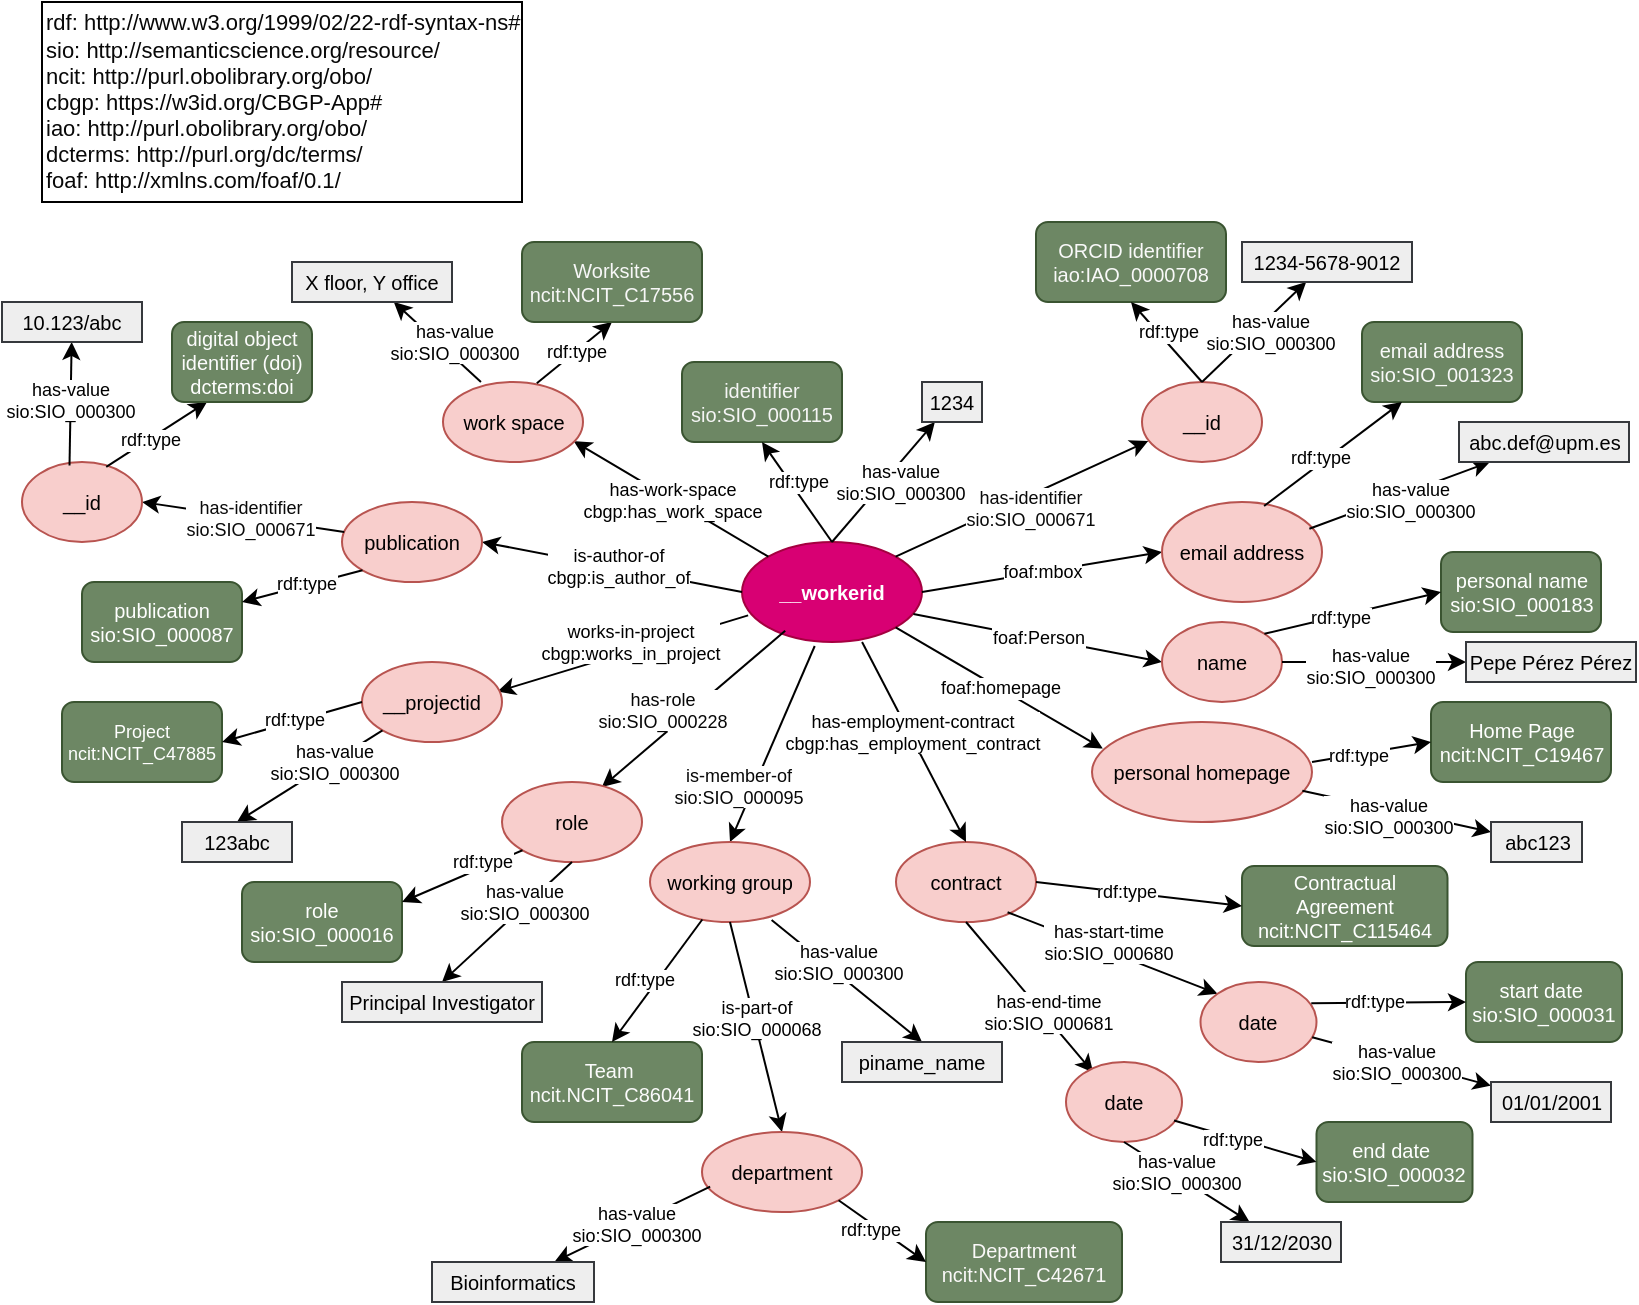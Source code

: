 <mxfile version="26.1.1">
  <diagram name="Página-1" id="Suqh25XtMWmDNERWJQi5">
    <mxGraphModel dx="1909" dy="855" grid="1" gridSize="10" guides="1" tooltips="1" connect="1" arrows="1" fold="1" page="1" pageScale="1" pageWidth="827" pageHeight="1169" math="0" shadow="0">
      <root>
        <mxCell id="0" />
        <mxCell id="1" parent="0" />
        <mxCell id="lDDoWcWHIVTTK4VwXgrd-1" value="&lt;b&gt;&lt;font&gt;__workerid&lt;/font&gt;&lt;/b&gt;" style="ellipse;whiteSpace=wrap;html=1;fillColor=#d80073;fontColor=#ffffff;strokeColor=#A50040;fontSize=10;" parent="1" vertex="1">
          <mxGeometry x="375" y="290" width="90" height="50" as="geometry" />
        </mxCell>
        <mxCell id="lDDoWcWHIVTTK4VwXgrd-2" value="identifier&lt;div&gt;sio:&lt;span style=&quot;font-family: &amp;quot;IBM Plex Sans&amp;quot;, Helvetica, Arial, sans-serif; text-align: start; background-color: transparent;&quot;&gt;SIO_000115&lt;/span&gt;&lt;/div&gt;" style="rounded=1;whiteSpace=wrap;html=1;fillColor=#6d8764;fontColor=#F5F5F5;strokeColor=#3A5431;fontSize=10;" parent="1" vertex="1">
          <mxGeometry x="345" y="200" width="80" height="40" as="geometry" />
        </mxCell>
        <mxCell id="lDDoWcWHIVTTK4VwXgrd-3" value="" style="endArrow=classic;html=1;rounded=0;exitX=0.5;exitY=0;exitDx=0;exitDy=0;entryX=0.5;entryY=1;entryDx=0;entryDy=0;" parent="1" source="lDDoWcWHIVTTK4VwXgrd-1" target="lDDoWcWHIVTTK4VwXgrd-2" edge="1">
          <mxGeometry relative="1" as="geometry">
            <mxPoint x="385" y="280" as="sourcePoint" />
            <mxPoint x="405" y="250" as="targetPoint" />
          </mxGeometry>
        </mxCell>
        <mxCell id="lDDoWcWHIVTTK4VwXgrd-4" value="rdf:type" style="edgeLabel;resizable=0;html=1;;align=center;verticalAlign=middle;fontSize=9;" parent="lDDoWcWHIVTTK4VwXgrd-3" connectable="0" vertex="1">
          <mxGeometry relative="1" as="geometry">
            <mxPoint y="-5" as="offset" />
          </mxGeometry>
        </mxCell>
        <mxCell id="lDDoWcWHIVTTK4VwXgrd-5" value="" style="endArrow=classic;html=1;rounded=0;exitX=0.5;exitY=0;exitDx=0;exitDy=0;" parent="1" source="lDDoWcWHIVTTK4VwXgrd-1" target="lDDoWcWHIVTTK4VwXgrd-7" edge="1">
          <mxGeometry relative="1" as="geometry">
            <mxPoint x="385" y="320" as="sourcePoint" />
            <mxPoint x="475" y="260" as="targetPoint" />
          </mxGeometry>
        </mxCell>
        <mxCell id="lDDoWcWHIVTTK4VwXgrd-6" value="has-value&lt;div&gt;sio:SIO_000300&lt;/div&gt;" style="edgeLabel;resizable=0;html=1;;align=center;verticalAlign=middle;fontSize=9;" parent="lDDoWcWHIVTTK4VwXgrd-5" connectable="0" vertex="1">
          <mxGeometry relative="1" as="geometry">
            <mxPoint x="8" as="offset" />
          </mxGeometry>
        </mxCell>
        <mxCell id="lDDoWcWHIVTTK4VwXgrd-7" value="1234" style="rounded=0;whiteSpace=wrap;html=1;fillColor=#eeeeee;strokeColor=#36393d;fontSize=10;" parent="1" vertex="1">
          <mxGeometry x="465" y="210" width="30" height="20" as="geometry" />
        </mxCell>
        <mxCell id="lDDoWcWHIVTTK4VwXgrd-8" value="" style="endArrow=classic;html=1;rounded=0;exitX=1;exitY=0;exitDx=0;exitDy=0;entryX=0.052;entryY=0.738;entryDx=0;entryDy=0;entryPerimeter=0;" parent="1" source="lDDoWcWHIVTTK4VwXgrd-1" target="lDDoWcWHIVTTK4VwXgrd-10" edge="1">
          <mxGeometry relative="1" as="geometry">
            <mxPoint x="565" y="320" as="sourcePoint" />
            <mxPoint x="595" y="230" as="targetPoint" />
          </mxGeometry>
        </mxCell>
        <mxCell id="lDDoWcWHIVTTK4VwXgrd-9" value="has-identifier&lt;div&gt;sio:&lt;span style=&quot;font-family: &amp;quot;IBM Plex Sans&amp;quot;, Helvetica, Arial, sans-serif; text-align: start; text-wrap-mode: wrap; background-color: light-dark(#ffffff, var(--ge-dark-color, #121212));&quot;&gt;SIO_000671&lt;/span&gt;&lt;/div&gt;" style="edgeLabel;resizable=0;html=1;;align=center;verticalAlign=middle;fontSize=9;fontColor=light-dark(#0a0a0a, #ededed);" parent="lDDoWcWHIVTTK4VwXgrd-8" connectable="0" vertex="1">
          <mxGeometry relative="1" as="geometry">
            <mxPoint x="4" y="4" as="offset" />
          </mxGeometry>
        </mxCell>
        <mxCell id="lDDoWcWHIVTTK4VwXgrd-10" value="__id" style="ellipse;whiteSpace=wrap;html=1;fillColor=#f8cecc;strokeColor=#b85450;fontSize=10;" parent="1" vertex="1">
          <mxGeometry x="575" y="210" width="60" height="40" as="geometry" />
        </mxCell>
        <mxCell id="lDDoWcWHIVTTK4VwXgrd-11" value="ORCID identifier&lt;div&gt;iao:&lt;span style=&quot;font-family: &amp;quot;IBM Plex Sans&amp;quot;, Helvetica, Arial, sans-serif; text-align: start; background-color: transparent;&quot;&gt;IAO_0000708&lt;/span&gt;&lt;/div&gt;" style="rounded=1;whiteSpace=wrap;html=1;fillColor=#6d8764;fontColor=#F9F9F9;strokeColor=#3A5431;fontSize=10;" parent="1" vertex="1">
          <mxGeometry x="522" y="130" width="95" height="40" as="geometry" />
        </mxCell>
        <mxCell id="lDDoWcWHIVTTK4VwXgrd-12" value="" style="endArrow=classic;html=1;rounded=0;entryX=0.5;entryY=1;entryDx=0;entryDy=0;exitX=0.5;exitY=0;exitDx=0;exitDy=0;" parent="1" source="lDDoWcWHIVTTK4VwXgrd-10" target="lDDoWcWHIVTTK4VwXgrd-11" edge="1">
          <mxGeometry relative="1" as="geometry">
            <mxPoint x="625" y="220" as="sourcePoint" />
            <mxPoint x="610" y="180" as="targetPoint" />
          </mxGeometry>
        </mxCell>
        <mxCell id="lDDoWcWHIVTTK4VwXgrd-13" value="rdf:type" style="edgeLabel;resizable=0;html=1;;align=center;verticalAlign=middle;fontSize=9;" parent="lDDoWcWHIVTTK4VwXgrd-12" connectable="0" vertex="1">
          <mxGeometry relative="1" as="geometry">
            <mxPoint y="-5" as="offset" />
          </mxGeometry>
        </mxCell>
        <mxCell id="lDDoWcWHIVTTK4VwXgrd-14" value="" style="endArrow=classic;html=1;rounded=0;exitX=0.5;exitY=0;exitDx=0;exitDy=0;" parent="1" source="lDDoWcWHIVTTK4VwXgrd-10" target="lDDoWcWHIVTTK4VwXgrd-16" edge="1">
          <mxGeometry relative="1" as="geometry">
            <mxPoint x="625" y="220" as="sourcePoint" />
            <mxPoint x="680" y="190" as="targetPoint" />
          </mxGeometry>
        </mxCell>
        <mxCell id="lDDoWcWHIVTTK4VwXgrd-15" value="has-value&lt;div&gt;sio:SIO_000300&lt;/div&gt;" style="edgeLabel;resizable=0;html=1;;align=center;verticalAlign=middle;fontSize=9;" parent="lDDoWcWHIVTTK4VwXgrd-14" connectable="0" vertex="1">
          <mxGeometry relative="1" as="geometry">
            <mxPoint x="8" as="offset" />
          </mxGeometry>
        </mxCell>
        <mxCell id="lDDoWcWHIVTTK4VwXgrd-16" value="1234-5678-9012" style="rounded=0;whiteSpace=wrap;html=1;fillColor=#eeeeee;strokeColor=#36393d;fontSize=10;" parent="1" vertex="1">
          <mxGeometry x="625" y="140" width="85" height="20" as="geometry" />
        </mxCell>
        <mxCell id="lDDoWcWHIVTTK4VwXgrd-17" value="" style="endArrow=classic;html=1;rounded=0;entryX=0;entryY=0.5;entryDx=0;entryDy=0;" parent="1" target="lDDoWcWHIVTTK4VwXgrd-19" edge="1">
          <mxGeometry relative="1" as="geometry">
            <mxPoint x="465" y="315" as="sourcePoint" />
            <mxPoint x="565" y="314.58" as="targetPoint" />
          </mxGeometry>
        </mxCell>
        <mxCell id="lDDoWcWHIVTTK4VwXgrd-18" value="foaf:mbox" style="edgeLabel;resizable=0;html=1;;align=center;verticalAlign=middle;fontSize=9;" parent="lDDoWcWHIVTTK4VwXgrd-17" connectable="0" vertex="1">
          <mxGeometry relative="1" as="geometry" />
        </mxCell>
        <mxCell id="lDDoWcWHIVTTK4VwXgrd-19" value="email address" style="ellipse;whiteSpace=wrap;html=1;fillColor=#f8cecc;strokeColor=#b85450;fontSize=10;" parent="1" vertex="1">
          <mxGeometry x="585" y="270" width="80" height="50" as="geometry" />
        </mxCell>
        <mxCell id="lDDoWcWHIVTTK4VwXgrd-21" value="email address&lt;div&gt;sio:&lt;span style=&quot;color: rgb(102 102 102 / var(--tw-text-opacity)); font-family: &amp;quot;IBM Plex Sans&amp;quot;, Helvetica, Arial, sans-serif; text-align: start; background-color: transparent;&quot;&gt;SIO_001323&lt;/span&gt;&lt;/div&gt;" style="rounded=1;whiteSpace=wrap;html=1;fillColor=#6d8764;fontColor=#F9F9F9;strokeColor=#3A5431;fontSize=10;" parent="1" vertex="1">
          <mxGeometry x="685" y="180" width="80" height="40" as="geometry" />
        </mxCell>
        <mxCell id="lDDoWcWHIVTTK4VwXgrd-22" value="" style="endArrow=classic;html=1;rounded=0;entryX=0.25;entryY=1;entryDx=0;entryDy=0;exitX=0.638;exitY=0.04;exitDx=0;exitDy=0;exitPerimeter=0;" parent="1" source="lDDoWcWHIVTTK4VwXgrd-19" target="lDDoWcWHIVTTK4VwXgrd-21" edge="1">
          <mxGeometry relative="1" as="geometry">
            <mxPoint x="795" y="250" as="sourcePoint" />
            <mxPoint x="780" y="210" as="targetPoint" />
          </mxGeometry>
        </mxCell>
        <mxCell id="lDDoWcWHIVTTK4VwXgrd-23" value="rdf:type" style="edgeLabel;resizable=0;html=1;;align=center;verticalAlign=middle;fontSize=9;" parent="lDDoWcWHIVTTK4VwXgrd-22" connectable="0" vertex="1">
          <mxGeometry relative="1" as="geometry">
            <mxPoint x="-7" y="2" as="offset" />
          </mxGeometry>
        </mxCell>
        <mxCell id="lDDoWcWHIVTTK4VwXgrd-24" value="" style="endArrow=classic;html=1;rounded=0;exitX=0.921;exitY=0.267;exitDx=0;exitDy=0;exitPerimeter=0;" parent="1" source="lDDoWcWHIVTTK4VwXgrd-19" target="lDDoWcWHIVTTK4VwXgrd-26" edge="1">
          <mxGeometry relative="1" as="geometry">
            <mxPoint x="795" y="250" as="sourcePoint" />
            <mxPoint x="850" y="220" as="targetPoint" />
          </mxGeometry>
        </mxCell>
        <mxCell id="lDDoWcWHIVTTK4VwXgrd-25" value="has-value&lt;div&gt;sio:SIO_000300&lt;/div&gt;" style="edgeLabel;resizable=0;html=1;;align=center;verticalAlign=middle;fontSize=9;" parent="lDDoWcWHIVTTK4VwXgrd-24" connectable="0" vertex="1">
          <mxGeometry relative="1" as="geometry">
            <mxPoint x="5" y="2" as="offset" />
          </mxGeometry>
        </mxCell>
        <mxCell id="lDDoWcWHIVTTK4VwXgrd-26" value="abc.def@upm.es" style="rounded=0;whiteSpace=wrap;html=1;fillColor=#eeeeee;strokeColor=#36393d;fontSize=10;" parent="1" vertex="1">
          <mxGeometry x="733.5" y="230" width="85" height="20" as="geometry" />
        </mxCell>
        <mxCell id="lDDoWcWHIVTTK4VwXgrd-27" value="" style="endArrow=classic;html=1;rounded=0;exitX=0.952;exitY=0.72;exitDx=0;exitDy=0;exitPerimeter=0;entryX=0;entryY=0.5;entryDx=0;entryDy=0;" parent="1" source="lDDoWcWHIVTTK4VwXgrd-1" target="lDDoWcWHIVTTK4VwXgrd-29" edge="1">
          <mxGeometry relative="1" as="geometry">
            <mxPoint x="495" y="360" as="sourcePoint" />
            <mxPoint x="615" y="340" as="targetPoint" />
          </mxGeometry>
        </mxCell>
        <mxCell id="lDDoWcWHIVTTK4VwXgrd-28" value="foaf:Person" style="edgeLabel;resizable=0;html=1;;align=center;verticalAlign=middle;fontSize=9;" parent="lDDoWcWHIVTTK4VwXgrd-27" connectable="0" vertex="1">
          <mxGeometry relative="1" as="geometry" />
        </mxCell>
        <mxCell id="lDDoWcWHIVTTK4VwXgrd-29" value="name" style="ellipse;whiteSpace=wrap;html=1;fillColor=#f8cecc;strokeColor=#b85450;fontSize=10;" parent="1" vertex="1">
          <mxGeometry x="585" y="330" width="60" height="40" as="geometry" />
        </mxCell>
        <mxCell id="lDDoWcWHIVTTK4VwXgrd-30" value="personal name&lt;div&gt;sio:&lt;span style=&quot;font-family: &amp;quot;IBM Plex Sans&amp;quot;, Helvetica, Arial, sans-serif; text-align: start; background-color: transparent;&quot;&gt;SIO_000183&lt;/span&gt;&lt;/div&gt;" style="rounded=1;whiteSpace=wrap;html=1;fillColor=#6d8764;fontColor=light-dark(#ffffff, #171717);strokeColor=#3A5431;fontSize=10;" parent="1" vertex="1">
          <mxGeometry x="724.5" y="295" width="80" height="40" as="geometry" />
        </mxCell>
        <mxCell id="lDDoWcWHIVTTK4VwXgrd-31" value="" style="endArrow=classic;html=1;rounded=0;entryX=0;entryY=0.5;entryDx=0;entryDy=0;exitX=1;exitY=0;exitDx=0;exitDy=0;" parent="1" source="lDDoWcWHIVTTK4VwXgrd-29" target="lDDoWcWHIVTTK4VwXgrd-30" edge="1">
          <mxGeometry relative="1" as="geometry">
            <mxPoint x="676" y="438" as="sourcePoint" />
            <mxPoint x="790" y="380" as="targetPoint" />
          </mxGeometry>
        </mxCell>
        <mxCell id="lDDoWcWHIVTTK4VwXgrd-32" value="rdf:type" style="edgeLabel;resizable=0;html=1;;align=center;verticalAlign=middle;fontSize=9;" parent="lDDoWcWHIVTTK4VwXgrd-31" connectable="0" vertex="1">
          <mxGeometry relative="1" as="geometry">
            <mxPoint x="-7" y="2" as="offset" />
          </mxGeometry>
        </mxCell>
        <mxCell id="lDDoWcWHIVTTK4VwXgrd-33" value="" style="endArrow=classic;html=1;rounded=0;exitX=1;exitY=0.5;exitDx=0;exitDy=0;" parent="1" source="lDDoWcWHIVTTK4VwXgrd-29" target="lDDoWcWHIVTTK4VwXgrd-35" edge="1">
          <mxGeometry relative="1" as="geometry">
            <mxPoint x="699" y="449" as="sourcePoint" />
            <mxPoint x="860" y="390" as="targetPoint" />
          </mxGeometry>
        </mxCell>
        <mxCell id="lDDoWcWHIVTTK4VwXgrd-34" value="has-value&lt;div&gt;sio:SIO_000300&lt;/div&gt;" style="edgeLabel;resizable=0;html=1;;align=center;verticalAlign=middle;fontSize=9;" parent="lDDoWcWHIVTTK4VwXgrd-33" connectable="0" vertex="1">
          <mxGeometry relative="1" as="geometry">
            <mxPoint x="-2" y="2" as="offset" />
          </mxGeometry>
        </mxCell>
        <mxCell id="lDDoWcWHIVTTK4VwXgrd-35" value="Pepe Pérez Pérez" style="rounded=0;whiteSpace=wrap;html=1;fillColor=#eeeeee;strokeColor=#36393d;fontSize=10;" parent="1" vertex="1">
          <mxGeometry x="737" y="340" width="85" height="20" as="geometry" />
        </mxCell>
        <mxCell id="lDDoWcWHIVTTK4VwXgrd-36" value="" style="endArrow=classic;html=1;rounded=0;exitX=1;exitY=1;exitDx=0;exitDy=0;entryX=0.049;entryY=0.266;entryDx=0;entryDy=0;entryPerimeter=0;" parent="1" source="lDDoWcWHIVTTK4VwXgrd-1" target="lDDoWcWHIVTTK4VwXgrd-38" edge="1">
          <mxGeometry relative="1" as="geometry">
            <mxPoint x="455" y="360" as="sourcePoint" />
            <mxPoint x="605" y="390" as="targetPoint" />
          </mxGeometry>
        </mxCell>
        <mxCell id="lDDoWcWHIVTTK4VwXgrd-37" value="foaf:homepage" style="edgeLabel;resizable=0;html=1;;align=center;verticalAlign=middle;fontSize=9;" parent="lDDoWcWHIVTTK4VwXgrd-36" connectable="0" vertex="1">
          <mxGeometry relative="1" as="geometry" />
        </mxCell>
        <mxCell id="lDDoWcWHIVTTK4VwXgrd-38" value="personal homepage" style="ellipse;whiteSpace=wrap;html=1;fillColor=#f8cecc;strokeColor=#b85450;fontSize=10;" parent="1" vertex="1">
          <mxGeometry x="550" y="380" width="110" height="50" as="geometry" />
        </mxCell>
        <mxCell id="lDDoWcWHIVTTK4VwXgrd-39" value="Home Page&lt;div&gt;ncit:&lt;span style=&quot;font-family: &amp;quot;IBM Plex Sans&amp;quot;, Helvetica, Arial, sans-serif; text-align: start; background-color: transparent;&quot;&gt;NCIT_C19467&lt;/span&gt;&lt;/div&gt;" style="rounded=1;whiteSpace=wrap;html=1;fillColor=#6d8764;fontColor=light-dark(#FFFFFF,#171717);strokeColor=#3A5431;fontSize=10;" parent="1" vertex="1">
          <mxGeometry x="719.5" y="370" width="90" height="40" as="geometry" />
        </mxCell>
        <mxCell id="lDDoWcWHIVTTK4VwXgrd-40" value="" style="endArrow=classic;html=1;rounded=0;entryX=0;entryY=0.5;entryDx=0;entryDy=0;exitX=1;exitY=0.4;exitDx=0;exitDy=0;exitPerimeter=0;" parent="1" source="lDDoWcWHIVTTK4VwXgrd-38" target="lDDoWcWHIVTTK4VwXgrd-39" edge="1">
          <mxGeometry relative="1" as="geometry">
            <mxPoint x="715" y="406" as="sourcePoint" />
            <mxPoint x="859" y="450" as="targetPoint" />
          </mxGeometry>
        </mxCell>
        <mxCell id="lDDoWcWHIVTTK4VwXgrd-41" value="rdf:type" style="edgeLabel;resizable=0;html=1;;align=center;verticalAlign=middle;fontSize=9;" parent="lDDoWcWHIVTTK4VwXgrd-40" connectable="0" vertex="1">
          <mxGeometry relative="1" as="geometry">
            <mxPoint x="-7" y="2" as="offset" />
          </mxGeometry>
        </mxCell>
        <mxCell id="lDDoWcWHIVTTK4VwXgrd-42" value="" style="endArrow=classic;html=1;rounded=0;exitX=0.956;exitY=0.688;exitDx=0;exitDy=0;exitPerimeter=0;" parent="1" source="lDDoWcWHIVTTK4VwXgrd-38" target="lDDoWcWHIVTTK4VwXgrd-44" edge="1">
          <mxGeometry relative="1" as="geometry">
            <mxPoint x="724" y="420" as="sourcePoint" />
            <mxPoint x="929" y="460" as="targetPoint" />
          </mxGeometry>
        </mxCell>
        <mxCell id="lDDoWcWHIVTTK4VwXgrd-43" value="has-value&lt;div&gt;sio:SIO_000300&lt;/div&gt;" style="edgeLabel;resizable=0;html=1;;align=center;verticalAlign=middle;fontSize=9;" parent="lDDoWcWHIVTTK4VwXgrd-42" connectable="0" vertex="1">
          <mxGeometry relative="1" as="geometry">
            <mxPoint x="-5" y="2" as="offset" />
          </mxGeometry>
        </mxCell>
        <mxCell id="lDDoWcWHIVTTK4VwXgrd-44" value="abc123" style="rounded=0;whiteSpace=wrap;html=1;fillColor=#eeeeee;strokeColor=#36393d;fontSize=10;" parent="1" vertex="1">
          <mxGeometry x="749.5" y="430" width="45.5" height="20" as="geometry" />
        </mxCell>
        <mxCell id="lDDoWcWHIVTTK4VwXgrd-45" value="contract" style="ellipse;whiteSpace=wrap;html=1;fillColor=#f8cecc;strokeColor=#b85450;fontSize=10;" parent="1" vertex="1">
          <mxGeometry x="452" y="440" width="70" height="40" as="geometry" />
        </mxCell>
        <mxCell id="lDDoWcWHIVTTK4VwXgrd-46" value="Contractual Agreement&lt;div&gt;ncit:&lt;span style=&quot;font-family: &amp;quot;IBM Plex Sans&amp;quot;, Helvetica, Arial, sans-serif; text-align: start; background-color: transparent;&quot;&gt;NCIT_C115464&lt;/span&gt;&lt;/div&gt;" style="rounded=1;whiteSpace=wrap;html=1;fillColor=#6d8764;fontColor=light-dark(#ffffff, #171717);strokeColor=#3A5431;fontSize=10;" parent="1" vertex="1">
          <mxGeometry x="625" y="452" width="102.75" height="40" as="geometry" />
        </mxCell>
        <mxCell id="lDDoWcWHIVTTK4VwXgrd-47" value="" style="endArrow=classic;html=1;rounded=0;entryX=0;entryY=0.5;entryDx=0;entryDy=0;exitX=1;exitY=0.5;exitDx=0;exitDy=0;" parent="1" source="lDDoWcWHIVTTK4VwXgrd-45" target="lDDoWcWHIVTTK4VwXgrd-46" edge="1">
          <mxGeometry relative="1" as="geometry">
            <mxPoint x="602.75" y="480" as="sourcePoint" />
            <mxPoint x="786.75" y="530" as="targetPoint" />
          </mxGeometry>
        </mxCell>
        <mxCell id="lDDoWcWHIVTTK4VwXgrd-48" value="rdf:type" style="edgeLabel;resizable=0;html=1;;align=center;verticalAlign=middle;fontSize=9;" parent="lDDoWcWHIVTTK4VwXgrd-47" connectable="0" vertex="1">
          <mxGeometry relative="1" as="geometry">
            <mxPoint x="-7" y="-1" as="offset" />
          </mxGeometry>
        </mxCell>
        <mxCell id="lDDoWcWHIVTTK4VwXgrd-49" value="" style="endArrow=classic;html=1;rounded=0;entryX=0.5;entryY=0;entryDx=0;entryDy=0;exitX=0.667;exitY=1;exitDx=0;exitDy=0;exitPerimeter=0;" parent="1" source="lDDoWcWHIVTTK4VwXgrd-1" target="lDDoWcWHIVTTK4VwXgrd-45" edge="1">
          <mxGeometry relative="1" as="geometry">
            <mxPoint x="444" y="330" as="sourcePoint" />
            <mxPoint x="535" y="420" as="targetPoint" />
          </mxGeometry>
        </mxCell>
        <mxCell id="lDDoWcWHIVTTK4VwXgrd-50" value="has-employment-contract&lt;div&gt;cbgp:has_employment_contract&lt;/div&gt;" style="edgeLabel;resizable=0;html=1;;align=center;verticalAlign=middle;fontSize=9;" parent="lDDoWcWHIVTTK4VwXgrd-49" connectable="0" vertex="1">
          <mxGeometry relative="1" as="geometry">
            <mxPoint x="-1" y="-5" as="offset" />
          </mxGeometry>
        </mxCell>
        <mxCell id="lDDoWcWHIVTTK4VwXgrd-51" value="" style="endArrow=classic;html=1;rounded=0;exitX=0.797;exitY=0.878;exitDx=0;exitDy=0;exitPerimeter=0;entryX=0;entryY=0;entryDx=0;entryDy=0;" parent="1" source="lDDoWcWHIVTTK4VwXgrd-45" target="lDDoWcWHIVTTK4VwXgrd-53" edge="1">
          <mxGeometry relative="1" as="geometry">
            <mxPoint x="495" y="550" as="sourcePoint" />
            <mxPoint x="665" y="520" as="targetPoint" />
          </mxGeometry>
        </mxCell>
        <mxCell id="lDDoWcWHIVTTK4VwXgrd-52" value="has-start-time&lt;div&gt;sio:SIO_000680&lt;/div&gt;" style="edgeLabel;resizable=0;html=1;;align=center;verticalAlign=middle;fontSize=9;" parent="lDDoWcWHIVTTK4VwXgrd-51" connectable="0" vertex="1">
          <mxGeometry relative="1" as="geometry">
            <mxPoint x="-3" y="-6" as="offset" />
          </mxGeometry>
        </mxCell>
        <mxCell id="lDDoWcWHIVTTK4VwXgrd-53" value="date" style="ellipse;whiteSpace=wrap;html=1;fillColor=#f8cecc;strokeColor=#b85450;fontSize=10;" parent="1" vertex="1">
          <mxGeometry x="604.25" y="510" width="58" height="40" as="geometry" />
        </mxCell>
        <mxCell id="lDDoWcWHIVTTK4VwXgrd-54" value="start date&amp;nbsp;&lt;div&gt;sio:&lt;span style=&quot;font-family: &amp;quot;IBM Plex Sans&amp;quot;, Helvetica, Arial, sans-serif; text-align: start; background-color: transparent;&quot;&gt;SIO_000031&lt;/span&gt;&lt;/div&gt;" style="rounded=1;whiteSpace=wrap;html=1;fillColor=#6d8764;fontColor=light-dark(#ffffff, #171717);strokeColor=#3A5431;fontSize=10;" parent="1" vertex="1">
          <mxGeometry x="737" y="500" width="78" height="40" as="geometry" />
        </mxCell>
        <mxCell id="lDDoWcWHIVTTK4VwXgrd-55" value="" style="endArrow=classic;html=1;rounded=0;entryX=0;entryY=0.5;entryDx=0;entryDy=0;exitX=0.955;exitY=0.266;exitDx=0;exitDy=0;exitPerimeter=0;" parent="1" source="lDDoWcWHIVTTK4VwXgrd-53" target="lDDoWcWHIVTTK4VwXgrd-54" edge="1">
          <mxGeometry relative="1" as="geometry">
            <mxPoint x="750" y="545" as="sourcePoint" />
            <mxPoint x="934" y="595" as="targetPoint" />
          </mxGeometry>
        </mxCell>
        <mxCell id="lDDoWcWHIVTTK4VwXgrd-56" value="rdf:type" style="edgeLabel;resizable=0;html=1;;align=center;verticalAlign=middle;fontSize=9;" parent="lDDoWcWHIVTTK4VwXgrd-55" connectable="0" vertex="1">
          <mxGeometry relative="1" as="geometry">
            <mxPoint x="-7" y="-1" as="offset" />
          </mxGeometry>
        </mxCell>
        <mxCell id="lDDoWcWHIVTTK4VwXgrd-57" value="" style="endArrow=classic;html=1;rounded=0;exitX=0.963;exitY=0.69;exitDx=0;exitDy=0;exitPerimeter=0;" parent="1" source="lDDoWcWHIVTTK4VwXgrd-53" target="lDDoWcWHIVTTK4VwXgrd-59" edge="1">
          <mxGeometry relative="1" as="geometry">
            <mxPoint x="685" y="548" as="sourcePoint" />
            <mxPoint x="1004" y="605" as="targetPoint" />
          </mxGeometry>
        </mxCell>
        <mxCell id="lDDoWcWHIVTTK4VwXgrd-58" value="has-value&lt;div&gt;sio:SIO_000300&lt;/div&gt;" style="edgeLabel;resizable=0;html=1;;align=center;verticalAlign=middle;fontSize=9;" parent="lDDoWcWHIVTTK4VwXgrd-57" connectable="0" vertex="1">
          <mxGeometry relative="1" as="geometry">
            <mxPoint x="-3" as="offset" />
          </mxGeometry>
        </mxCell>
        <mxCell id="lDDoWcWHIVTTK4VwXgrd-59" value="01/01/2001" style="rounded=0;whiteSpace=wrap;html=1;fillColor=#eeeeee;strokeColor=#36393d;fontSize=10;" parent="1" vertex="1">
          <mxGeometry x="749.5" y="560" width="60" height="20" as="geometry" />
        </mxCell>
        <mxCell id="lDDoWcWHIVTTK4VwXgrd-60" value="" style="endArrow=classic;html=1;rounded=0;exitX=0.5;exitY=1;exitDx=0;exitDy=0;entryX=0.235;entryY=0.133;entryDx=0;entryDy=0;entryPerimeter=0;" parent="1" source="lDDoWcWHIVTTK4VwXgrd-45" target="lDDoWcWHIVTTK4VwXgrd-62" edge="1">
          <mxGeometry relative="1" as="geometry">
            <mxPoint x="495" y="542" as="sourcePoint" />
            <mxPoint x="569" y="577" as="targetPoint" />
          </mxGeometry>
        </mxCell>
        <mxCell id="lDDoWcWHIVTTK4VwXgrd-61" value="has-end-time&lt;div&gt;sio:SIO_000681&lt;/div&gt;" style="edgeLabel;resizable=0;html=1;;align=center;verticalAlign=middle;fontSize=9;" parent="lDDoWcWHIVTTK4VwXgrd-60" connectable="0" vertex="1">
          <mxGeometry relative="1" as="geometry">
            <mxPoint x="9" y="7" as="offset" />
          </mxGeometry>
        </mxCell>
        <mxCell id="lDDoWcWHIVTTK4VwXgrd-62" value="date" style="ellipse;whiteSpace=wrap;html=1;fillColor=#f8cecc;strokeColor=#b85450;fontSize=10;" parent="1" vertex="1">
          <mxGeometry x="537" y="550" width="58" height="40" as="geometry" />
        </mxCell>
        <mxCell id="lDDoWcWHIVTTK4VwXgrd-63" value="end date&amp;nbsp;&lt;div&gt;sio:&lt;span style=&quot;font-family: &amp;quot;IBM Plex Sans&amp;quot;, Helvetica, Arial, sans-serif; text-align: start; background-color: transparent;&quot;&gt;SIO_000032&lt;/span&gt;&lt;/div&gt;" style="rounded=1;whiteSpace=wrap;html=1;fillColor=#6d8764;fontColor=light-dark(#ffffff, #171717);strokeColor=#3A5431;fontSize=10;" parent="1" vertex="1">
          <mxGeometry x="662.25" y="580" width="78" height="40" as="geometry" />
        </mxCell>
        <mxCell id="lDDoWcWHIVTTK4VwXgrd-64" value="" style="endArrow=classic;html=1;rounded=0;entryX=0;entryY=0.5;entryDx=0;entryDy=0;exitX=0.931;exitY=0.732;exitDx=0;exitDy=0;exitPerimeter=0;" parent="1" source="lDDoWcWHIVTTK4VwXgrd-62" target="lDDoWcWHIVTTK4VwXgrd-63" edge="1">
          <mxGeometry relative="1" as="geometry">
            <mxPoint x="654" y="602" as="sourcePoint" />
            <mxPoint x="838" y="652" as="targetPoint" />
          </mxGeometry>
        </mxCell>
        <mxCell id="lDDoWcWHIVTTK4VwXgrd-65" value="rdf:type" style="edgeLabel;resizable=0;html=1;;align=center;verticalAlign=middle;fontSize=9;" parent="lDDoWcWHIVTTK4VwXgrd-64" connectable="0" vertex="1">
          <mxGeometry relative="1" as="geometry">
            <mxPoint x="-7" y="-1" as="offset" />
          </mxGeometry>
        </mxCell>
        <mxCell id="lDDoWcWHIVTTK4VwXgrd-66" value="" style="endArrow=classic;html=1;rounded=0;exitX=0.5;exitY=1;exitDx=0;exitDy=0;" parent="1" source="lDDoWcWHIVTTK4VwXgrd-62" target="lDDoWcWHIVTTK4VwXgrd-68" edge="1">
          <mxGeometry relative="1" as="geometry">
            <mxPoint x="589" y="605" as="sourcePoint" />
            <mxPoint x="908" y="662" as="targetPoint" />
          </mxGeometry>
        </mxCell>
        <mxCell id="lDDoWcWHIVTTK4VwXgrd-67" value="has-value&lt;div&gt;sio:SIO_000300&lt;/div&gt;" style="edgeLabel;resizable=0;html=1;;align=center;verticalAlign=middle;fontSize=9;" parent="lDDoWcWHIVTTK4VwXgrd-66" connectable="0" vertex="1">
          <mxGeometry relative="1" as="geometry">
            <mxPoint x="-5" y="-5" as="offset" />
          </mxGeometry>
        </mxCell>
        <mxCell id="lDDoWcWHIVTTK4VwXgrd-68" value="31/12/2030" style="rounded=0;whiteSpace=wrap;html=1;fillColor=#eeeeee;strokeColor=#36393d;fontSize=10;" parent="1" vertex="1">
          <mxGeometry x="614.5" y="630" width="60" height="20" as="geometry" />
        </mxCell>
        <mxCell id="lDDoWcWHIVTTK4VwXgrd-69" value="" style="endArrow=classic;html=1;rounded=0;exitX=0.404;exitY=1.04;exitDx=0;exitDy=0;entryX=0.5;entryY=0;entryDx=0;entryDy=0;exitPerimeter=0;" parent="1" source="lDDoWcWHIVTTK4VwXgrd-1" target="lDDoWcWHIVTTK4VwXgrd-71" edge="1">
          <mxGeometry relative="1" as="geometry">
            <mxPoint x="415" y="440" as="sourcePoint" />
            <mxPoint x="415" y="490" as="targetPoint" />
          </mxGeometry>
        </mxCell>
        <mxCell id="lDDoWcWHIVTTK4VwXgrd-70" value="is-member-of&lt;div&gt;sio:&lt;span style=&quot;font-family: &amp;quot;IBM Plex Sans&amp;quot;, Helvetica, Arial, sans-serif; text-align: start; text-wrap-mode: wrap; background-color: light-dark(#ffffff, var(--ge-dark-color, #121212));&quot;&gt;SIO_000095&lt;/span&gt;&lt;/div&gt;" style="edgeLabel;resizable=0;html=1;;align=center;verticalAlign=middle;fontSize=9;fontColor=#090909;" parent="lDDoWcWHIVTTK4VwXgrd-69" connectable="0" vertex="1">
          <mxGeometry relative="1" as="geometry">
            <mxPoint x="-17" y="21" as="offset" />
          </mxGeometry>
        </mxCell>
        <mxCell id="lDDoWcWHIVTTK4VwXgrd-71" value="working group" style="ellipse;whiteSpace=wrap;html=1;fillColor=#f8cecc;strokeColor=#b85450;fontSize=10;" parent="1" vertex="1">
          <mxGeometry x="329" y="440" width="80" height="40" as="geometry" />
        </mxCell>
        <mxCell id="lDDoWcWHIVTTK4VwXgrd-72" value="Team&amp;nbsp;&lt;div&gt;ncit.&lt;span style=&quot;font-family: &amp;quot;IBM Plex Sans&amp;quot;, Helvetica, Arial, sans-serif; text-align: start; background-color: transparent;&quot;&gt;NCIT_C86041&lt;/span&gt;&lt;/div&gt;" style="rounded=1;whiteSpace=wrap;html=1;fillColor=#6d8764;fontColor=light-dark(#FBFBFB,#171717);strokeColor=#3A5431;fontSize=10;" parent="1" vertex="1">
          <mxGeometry x="265" y="540" width="90" height="40" as="geometry" />
        </mxCell>
        <mxCell id="lDDoWcWHIVTTK4VwXgrd-73" value="" style="endArrow=classic;html=1;rounded=0;entryX=0.5;entryY=0;entryDx=0;entryDy=0;" parent="1" target="lDDoWcWHIVTTK4VwXgrd-72" edge="1" source="lDDoWcWHIVTTK4VwXgrd-71">
          <mxGeometry relative="1" as="geometry">
            <mxPoint x="405" y="526" as="sourcePoint" />
            <mxPoint x="498" y="560" as="targetPoint" />
          </mxGeometry>
        </mxCell>
        <mxCell id="lDDoWcWHIVTTK4VwXgrd-74" value="rdf:type" style="edgeLabel;resizable=0;html=1;;align=center;verticalAlign=middle;fontSize=9;" parent="lDDoWcWHIVTTK4VwXgrd-73" connectable="0" vertex="1">
          <mxGeometry relative="1" as="geometry">
            <mxPoint x="-7" y="-1" as="offset" />
          </mxGeometry>
        </mxCell>
        <mxCell id="lDDoWcWHIVTTK4VwXgrd-75" value="" style="endArrow=classic;html=1;rounded=0;exitX=0.76;exitY=0.976;exitDx=0;exitDy=0;entryX=0.5;entryY=0;entryDx=0;entryDy=0;exitPerimeter=0;" parent="1" source="lDDoWcWHIVTTK4VwXgrd-71" target="lDDoWcWHIVTTK4VwXgrd-77" edge="1">
          <mxGeometry relative="1" as="geometry">
            <mxPoint x="425" y="538" as="sourcePoint" />
            <mxPoint x="495" y="630" as="targetPoint" />
          </mxGeometry>
        </mxCell>
        <mxCell id="lDDoWcWHIVTTK4VwXgrd-76" value="has-value&lt;div&gt;sio:SIO_000300&lt;/div&gt;" style="edgeLabel;resizable=0;html=1;;align=center;verticalAlign=middle;fontSize=9;" parent="lDDoWcWHIVTTK4VwXgrd-75" connectable="0" vertex="1">
          <mxGeometry relative="1" as="geometry">
            <mxPoint x="-5" y="-10" as="offset" />
          </mxGeometry>
        </mxCell>
        <mxCell id="lDDoWcWHIVTTK4VwXgrd-77" value="piname_name" style="rounded=0;whiteSpace=wrap;html=1;fillColor=#eeeeee;strokeColor=#36393d;fontSize=10;" parent="1" vertex="1">
          <mxGeometry x="425" y="540" width="80" height="20" as="geometry" />
        </mxCell>
        <mxCell id="lDDoWcWHIVTTK4VwXgrd-78" value="" style="endArrow=classic;html=1;rounded=0;exitX=0.24;exitY=0.888;exitDx=0;exitDy=0;exitPerimeter=0;entryX=0.714;entryY=0.062;entryDx=0;entryDy=0;entryPerimeter=0;" parent="1" source="lDDoWcWHIVTTK4VwXgrd-1" edge="1" target="lDDoWcWHIVTTK4VwXgrd-80">
          <mxGeometry relative="1" as="geometry">
            <mxPoint x="245" y="410" as="sourcePoint" />
            <mxPoint x="335" y="480" as="targetPoint" />
          </mxGeometry>
        </mxCell>
        <mxCell id="lDDoWcWHIVTTK4VwXgrd-79" value="has-role&lt;div&gt;sio:&lt;span style=&quot;font-family: &amp;quot;IBM Plex Sans&amp;quot;, Helvetica, Arial, sans-serif; text-align: start; text-wrap-mode: wrap; background-color: light-dark(#ffffff, var(--ge-dark-color, #121212));&quot;&gt;SIO_000228&lt;/span&gt;&lt;/div&gt;" style="edgeLabel;resizable=0;html=1;;align=center;verticalAlign=middle;fontSize=9;fontColor=#070707;" parent="lDDoWcWHIVTTK4VwXgrd-78" connectable="0" vertex="1">
          <mxGeometry relative="1" as="geometry">
            <mxPoint x="-16" as="offset" />
          </mxGeometry>
        </mxCell>
        <mxCell id="lDDoWcWHIVTTK4VwXgrd-80" value="role" style="ellipse;whiteSpace=wrap;html=1;fillColor=#f8cecc;strokeColor=#b85450;fontSize=10;" parent="1" vertex="1">
          <mxGeometry x="255" y="410" width="70" height="40" as="geometry" />
        </mxCell>
        <mxCell id="lDDoWcWHIVTTK4VwXgrd-83" value="role&lt;div&gt;sio:&lt;span style=&quot;font-family: &amp;quot;IBM Plex Sans&amp;quot;, Helvetica, Arial, sans-serif; text-align: start; background-color: transparent;&quot;&gt;SIO_000016&lt;/span&gt;&lt;/div&gt;" style="rounded=1;whiteSpace=wrap;html=1;fillColor=#6d8764;fontColor=light-dark(#ffffff, #171717);strokeColor=#3A5431;fontSize=10;" parent="1" vertex="1">
          <mxGeometry x="125" y="460" width="80" height="40" as="geometry" />
        </mxCell>
        <mxCell id="lDDoWcWHIVTTK4VwXgrd-84" value="" style="endArrow=classic;html=1;rounded=0;entryX=1;entryY=0.25;entryDx=0;entryDy=0;exitX=0;exitY=1;exitDx=0;exitDy=0;" parent="1" source="lDDoWcWHIVTTK4VwXgrd-80" target="lDDoWcWHIVTTK4VwXgrd-83" edge="1">
          <mxGeometry relative="1" as="geometry">
            <mxPoint x="187" y="550" as="sourcePoint" />
            <mxPoint x="278" y="580" as="targetPoint" />
          </mxGeometry>
        </mxCell>
        <mxCell id="lDDoWcWHIVTTK4VwXgrd-85" value="rdf:type" style="edgeLabel;resizable=0;html=1;;align=center;verticalAlign=middle;fontSize=9;" parent="lDDoWcWHIVTTK4VwXgrd-84" connectable="0" vertex="1">
          <mxGeometry relative="1" as="geometry">
            <mxPoint x="10" y="-7" as="offset" />
          </mxGeometry>
        </mxCell>
        <mxCell id="lDDoWcWHIVTTK4VwXgrd-86" value="" style="endArrow=classic;html=1;rounded=0;exitX=0.5;exitY=1;exitDx=0;exitDy=0;entryX=0.5;entryY=0;entryDx=0;entryDy=0;" parent="1" source="lDDoWcWHIVTTK4VwXgrd-80" target="lDDoWcWHIVTTK4VwXgrd-88" edge="1">
          <mxGeometry relative="1" as="geometry">
            <mxPoint x="205" y="552" as="sourcePoint" />
            <mxPoint x="275" y="650" as="targetPoint" />
          </mxGeometry>
        </mxCell>
        <mxCell id="lDDoWcWHIVTTK4VwXgrd-87" value="has-value&lt;div&gt;sio:SIO_000300&lt;/div&gt;" style="edgeLabel;resizable=0;html=1;;align=center;verticalAlign=middle;fontSize=9;" parent="lDDoWcWHIVTTK4VwXgrd-86" connectable="0" vertex="1">
          <mxGeometry relative="1" as="geometry">
            <mxPoint x="8" y="-10" as="offset" />
          </mxGeometry>
        </mxCell>
        <mxCell id="lDDoWcWHIVTTK4VwXgrd-88" value="Principal Investigator" style="rounded=0;whiteSpace=wrap;html=1;fillColor=#eeeeee;strokeColor=#36393d;fontSize=10;" parent="1" vertex="1">
          <mxGeometry x="175" y="510" width="100" height="20" as="geometry" />
        </mxCell>
        <mxCell id="lDDoWcWHIVTTK4VwXgrd-89" value="" style="endArrow=classic;html=1;rounded=0;exitX=0.5;exitY=1;exitDx=0;exitDy=0;entryX=0.5;entryY=0;entryDx=0;entryDy=0;" parent="1" source="lDDoWcWHIVTTK4VwXgrd-71" target="lDDoWcWHIVTTK4VwXgrd-91" edge="1">
          <mxGeometry relative="1" as="geometry">
            <mxPoint x="285" y="620" as="sourcePoint" />
            <mxPoint x="435" y="670" as="targetPoint" />
          </mxGeometry>
        </mxCell>
        <mxCell id="lDDoWcWHIVTTK4VwXgrd-90" value="is-part-of&lt;div&gt;sio:&lt;span style=&quot;font-family: &amp;quot;IBM Plex Sans&amp;quot;, Helvetica, Arial, sans-serif; text-align: start; text-wrap-mode: wrap; background-color: light-dark(#ffffff, var(--ge-dark-color, #121212));&quot;&gt;SIO_000068&lt;/span&gt;&lt;/div&gt;" style="edgeLabel;resizable=0;html=1;;align=center;verticalAlign=middle;fontSize=9;fontColor=#010101;" parent="lDDoWcWHIVTTK4VwXgrd-89" connectable="0" vertex="1">
          <mxGeometry relative="1" as="geometry">
            <mxPoint y="-5" as="offset" />
          </mxGeometry>
        </mxCell>
        <mxCell id="lDDoWcWHIVTTK4VwXgrd-91" value="department" style="ellipse;whiteSpace=wrap;html=1;fillColor=#f8cecc;strokeColor=#b85450;fontSize=10;" parent="1" vertex="1">
          <mxGeometry x="355" y="585" width="80" height="40" as="geometry" />
        </mxCell>
        <mxCell id="lDDoWcWHIVTTK4VwXgrd-94" value="Department&lt;div&gt;ncit:&lt;span style=&quot;font-family: &amp;quot;IBM Plex Sans&amp;quot;, Helvetica, Arial, sans-serif; text-align: start; background-color: transparent;&quot;&gt;NCIT_C42671&lt;/span&gt;&lt;/div&gt;" style="rounded=1;whiteSpace=wrap;html=1;fillColor=#6d8764;fontColor=light-dark(#fbf9f9, #171717);strokeColor=#3A5431;fontSize=10;" parent="1" vertex="1">
          <mxGeometry x="467" y="630" width="98" height="40" as="geometry" />
        </mxCell>
        <mxCell id="lDDoWcWHIVTTK4VwXgrd-95" value="" style="endArrow=classic;html=1;rounded=0;entryX=0;entryY=0.5;entryDx=0;entryDy=0;exitX=1;exitY=1;exitDx=0;exitDy=0;" parent="1" source="lDDoWcWHIVTTK4VwXgrd-91" target="lDDoWcWHIVTTK4VwXgrd-94" edge="1">
          <mxGeometry relative="1" as="geometry">
            <mxPoint x="489.75" y="720" as="sourcePoint" />
            <mxPoint x="734.75" y="782" as="targetPoint" />
          </mxGeometry>
        </mxCell>
        <mxCell id="lDDoWcWHIVTTK4VwXgrd-96" value="rdf:type" style="edgeLabel;resizable=0;html=1;;align=center;verticalAlign=middle;fontSize=9;" parent="lDDoWcWHIVTTK4VwXgrd-95" connectable="0" vertex="1">
          <mxGeometry relative="1" as="geometry">
            <mxPoint x="-7" y="-1" as="offset" />
          </mxGeometry>
        </mxCell>
        <mxCell id="lDDoWcWHIVTTK4VwXgrd-97" value="" style="endArrow=classic;html=1;rounded=0;exitX=0.051;exitY=0.682;exitDx=0;exitDy=0;exitPerimeter=0;" parent="1" source="lDDoWcWHIVTTK4VwXgrd-91" target="lDDoWcWHIVTTK4VwXgrd-99" edge="1">
          <mxGeometry relative="1" as="geometry">
            <mxPoint x="487.75" y="728" as="sourcePoint" />
            <mxPoint x="804.75" y="792" as="targetPoint" />
          </mxGeometry>
        </mxCell>
        <mxCell id="lDDoWcWHIVTTK4VwXgrd-98" value="has-value&lt;div&gt;sio:SIO_000300&lt;/div&gt;" style="edgeLabel;resizable=0;html=1;;align=center;verticalAlign=middle;fontSize=9;" parent="lDDoWcWHIVTTK4VwXgrd-97" connectable="0" vertex="1">
          <mxGeometry relative="1" as="geometry">
            <mxPoint x="2" as="offset" />
          </mxGeometry>
        </mxCell>
        <mxCell id="lDDoWcWHIVTTK4VwXgrd-99" value="Bioinformatics" style="rounded=0;whiteSpace=wrap;html=1;fillColor=#eeeeee;strokeColor=#36393d;fontSize=10;" parent="1" vertex="1">
          <mxGeometry x="220" y="650" width="81" height="20" as="geometry" />
        </mxCell>
        <mxCell id="lDDoWcWHIVTTK4VwXgrd-106" value="" style="endArrow=classic;html=1;rounded=0;exitX=0.034;exitY=0.734;exitDx=0;exitDy=0;entryX=0.967;entryY=0.37;entryDx=0;entryDy=0;entryPerimeter=0;exitPerimeter=0;" parent="1" source="lDDoWcWHIVTTK4VwXgrd-1" target="lDDoWcWHIVTTK4VwXgrd-108" edge="1">
          <mxGeometry relative="1" as="geometry">
            <mxPoint x="195" y="480" as="sourcePoint" />
            <mxPoint x="235" y="440" as="targetPoint" />
          </mxGeometry>
        </mxCell>
        <mxCell id="lDDoWcWHIVTTK4VwXgrd-107" value="works-in-project&lt;div&gt;cbgp:works_in_project&lt;/div&gt;" style="edgeLabel;resizable=0;html=1;;align=center;verticalAlign=middle;fontSize=9;" parent="lDDoWcWHIVTTK4VwXgrd-106" connectable="0" vertex="1">
          <mxGeometry relative="1" as="geometry">
            <mxPoint x="3" y="-6" as="offset" />
          </mxGeometry>
        </mxCell>
        <mxCell id="lDDoWcWHIVTTK4VwXgrd-108" value="__projectid" style="ellipse;whiteSpace=wrap;html=1;fillColor=#f8cecc;strokeColor=#b85450;fontSize=10;" parent="1" vertex="1">
          <mxGeometry x="185" y="350" width="70" height="40" as="geometry" />
        </mxCell>
        <mxCell id="lDDoWcWHIVTTK4VwXgrd-109" value="" style="endArrow=classic;html=1;rounded=0;exitX=0;exitY=0.5;exitDx=0;exitDy=0;entryX=1;entryY=0.5;entryDx=0;entryDy=0;" parent="1" source="lDDoWcWHIVTTK4VwXgrd-1" target="lDDoWcWHIVTTK4VwXgrd-113" edge="1">
          <mxGeometry relative="1" as="geometry">
            <mxPoint x="345" y="278" as="sourcePoint" />
            <mxPoint x="215" y="360" as="targetPoint" />
          </mxGeometry>
        </mxCell>
        <mxCell id="lDDoWcWHIVTTK4VwXgrd-110" value="is-author-of&lt;div&gt;cbgp:is_author_of&lt;/div&gt;" style="edgeLabel;resizable=0;html=1;;align=center;verticalAlign=middle;fontSize=9;" parent="lDDoWcWHIVTTK4VwXgrd-109" connectable="0" vertex="1">
          <mxGeometry relative="1" as="geometry">
            <mxPoint x="3" y="-1" as="offset" />
          </mxGeometry>
        </mxCell>
        <mxCell id="lDDoWcWHIVTTK4VwXgrd-113" value="publication" style="ellipse;whiteSpace=wrap;html=1;fillColor=#f8cecc;strokeColor=#b85450;fontSize=10;" parent="1" vertex="1">
          <mxGeometry x="175" y="270" width="70" height="40" as="geometry" />
        </mxCell>
        <mxCell id="yQX6r82u_685FqVslnt7-1" value="" style="endArrow=classic;html=1;rounded=0;exitX=0;exitY=0;exitDx=0;exitDy=0;entryX=0.933;entryY=0.738;entryDx=0;entryDy=0;entryPerimeter=0;" edge="1" parent="1" source="lDDoWcWHIVTTK4VwXgrd-1" target="yQX6r82u_685FqVslnt7-3">
          <mxGeometry relative="1" as="geometry">
            <mxPoint x="209" y="220" as="sourcePoint" />
            <mxPoint x="225" y="260" as="targetPoint" />
          </mxGeometry>
        </mxCell>
        <mxCell id="yQX6r82u_685FqVslnt7-2" value="has-work-space&lt;div&gt;cbgp:has_work_space&lt;/div&gt;" style="edgeLabel;resizable=0;html=1;;align=center;verticalAlign=middle;fontSize=9;" connectable="0" vertex="1" parent="yQX6r82u_685FqVslnt7-1">
          <mxGeometry relative="1" as="geometry" />
        </mxCell>
        <mxCell id="yQX6r82u_685FqVslnt7-3" value="work space" style="ellipse;whiteSpace=wrap;html=1;fillColor=#f8cecc;strokeColor=#b85450;fontSize=10;" vertex="1" parent="1">
          <mxGeometry x="225.5" y="210" width="70" height="40" as="geometry" />
        </mxCell>
        <mxCell id="yQX6r82u_685FqVslnt7-4" value="" style="endArrow=classic;html=1;rounded=0;exitX=0.67;exitY=0.016;exitDx=0;exitDy=0;exitPerimeter=0;entryX=0.5;entryY=1;entryDx=0;entryDy=0;" edge="1" parent="1" source="yQX6r82u_685FqVslnt7-3" target="yQX6r82u_685FqVslnt7-6">
          <mxGeometry relative="1" as="geometry">
            <mxPoint x="170" y="180" as="sourcePoint" />
            <mxPoint x="270" y="180" as="targetPoint" />
          </mxGeometry>
        </mxCell>
        <mxCell id="yQX6r82u_685FqVslnt7-5" value="rdf:type" style="edgeLabel;resizable=0;html=1;;align=center;verticalAlign=middle;fontSize=9;" connectable="0" vertex="1" parent="yQX6r82u_685FqVslnt7-4">
          <mxGeometry relative="1" as="geometry" />
        </mxCell>
        <mxCell id="yQX6r82u_685FqVslnt7-6" value="Worksite&lt;div&gt;ncit:&lt;span style=&quot;font-family: &amp;quot;IBM Plex Sans&amp;quot;, Helvetica, Arial, sans-serif; text-align: start; background-color: transparent;&quot;&gt;NCIT_C17556&lt;/span&gt;&lt;/div&gt;" style="rounded=1;whiteSpace=wrap;html=1;fillColor=#6d8764;fontColor=light-dark(#f7f7f7, #1a1a1a);strokeColor=#3A5431;fontSize=10;" vertex="1" parent="1">
          <mxGeometry x="265" y="140" width="90" height="40" as="geometry" />
        </mxCell>
        <mxCell id="yQX6r82u_685FqVslnt7-7" value="" style="endArrow=classic;html=1;rounded=0;exitX=0.271;exitY=0;exitDx=0;exitDy=0;exitPerimeter=0;" edge="1" parent="1" target="yQX6r82u_685FqVslnt7-9" source="yQX6r82u_685FqVslnt7-3">
          <mxGeometry relative="1" as="geometry">
            <mxPoint x="80" y="230" as="sourcePoint" />
            <mxPoint x="135" y="200" as="targetPoint" />
          </mxGeometry>
        </mxCell>
        <mxCell id="yQX6r82u_685FqVslnt7-8" value="has-value&lt;div&gt;sio:SIO_000300&lt;/div&gt;" style="edgeLabel;resizable=0;html=1;;align=center;verticalAlign=middle;fontSize=9;" connectable="0" vertex="1" parent="yQX6r82u_685FqVslnt7-7">
          <mxGeometry relative="1" as="geometry">
            <mxPoint x="8" as="offset" />
          </mxGeometry>
        </mxCell>
        <mxCell id="yQX6r82u_685FqVslnt7-9" value="X floor, Y office" style="rounded=0;whiteSpace=wrap;html=1;fillColor=#eeeeee;strokeColor=#36393d;fontSize=10;" vertex="1" parent="1">
          <mxGeometry x="150" y="150" width="80" height="20" as="geometry" />
        </mxCell>
        <mxCell id="yQX6r82u_685FqVslnt7-10" value="" style="endArrow=classic;html=1;rounded=0;entryX=1;entryY=0.5;entryDx=0;entryDy=0;" edge="1" parent="1" target="yQX6r82u_685FqVslnt7-12" source="lDDoWcWHIVTTK4VwXgrd-113">
          <mxGeometry relative="1" as="geometry">
            <mxPoint x="32" y="443.5" as="sourcePoint" />
            <mxPoint x="65" y="350" as="targetPoint" />
          </mxGeometry>
        </mxCell>
        <mxCell id="yQX6r82u_685FqVslnt7-11" value="has-identifier&lt;div&gt;sio:&lt;span style=&quot;font-family: &amp;quot;IBM Plex Sans&amp;quot;, Helvetica, Arial, sans-serif; text-align: start; text-wrap-mode: wrap; background-color: light-dark(#ffffff, var(--ge-dark-color, #121212));&quot;&gt;SIO_000671&lt;/span&gt;&lt;/div&gt;" style="edgeLabel;resizable=0;html=1;;align=center;verticalAlign=middle;fontSize=9;fontColor=light-dark(#0a0a0a, #ededed);" connectable="0" vertex="1" parent="yQX6r82u_685FqVslnt7-10">
          <mxGeometry relative="1" as="geometry">
            <mxPoint x="3" as="offset" />
          </mxGeometry>
        </mxCell>
        <mxCell id="yQX6r82u_685FqVslnt7-12" value="__id" style="ellipse;whiteSpace=wrap;html=1;fillColor=#f8cecc;strokeColor=#b85450;fontSize=10;" vertex="1" parent="1">
          <mxGeometry x="15" y="250" width="60" height="40" as="geometry" />
        </mxCell>
        <mxCell id="yQX6r82u_685FqVslnt7-16" value="" style="endArrow=classic;html=1;rounded=0;entryX=0.25;entryY=1;entryDx=0;entryDy=0;exitX=0.702;exitY=0.062;exitDx=0;exitDy=0;exitPerimeter=0;" edge="1" parent="1" target="yQX6r82u_685FqVslnt7-18" source="yQX6r82u_685FqVslnt7-12">
          <mxGeometry relative="1" as="geometry">
            <mxPoint x="65" y="270" as="sourcePoint" />
            <mxPoint x="110" y="261" as="targetPoint" />
          </mxGeometry>
        </mxCell>
        <mxCell id="yQX6r82u_685FqVslnt7-17" value="rdf:type" style="edgeLabel;resizable=0;html=1;;align=center;verticalAlign=middle;fontSize=9;" connectable="0" vertex="1" parent="yQX6r82u_685FqVslnt7-16">
          <mxGeometry relative="1" as="geometry">
            <mxPoint x="-4" y="3" as="offset" />
          </mxGeometry>
        </mxCell>
        <mxCell id="yQX6r82u_685FqVslnt7-18" value="&lt;font style=&quot;color: rgb(255, 255, 255);&quot;&gt;&lt;span style=&quot;font-family: &amp;quot;IBM Plex Sans&amp;quot;, Helvetica, Arial, sans-serif; text-align: start;&quot;&gt;&lt;font style=&quot;color: light-dark(rgb(252, 252, 252), rgb(202, 202, 202));&quot;&gt;digital object identifier (doi)&lt;/font&gt;&lt;/span&gt;&lt;br&gt;&lt;/font&gt;&lt;div style=&quot;color: rgb(255, 255, 255);&quot;&gt;&lt;font style=&quot;color: light-dark(rgb(255, 255, 255), rgb(237, 237, 237));&quot;&gt;dcterms:doi&lt;/font&gt;&lt;/div&gt;" style="rounded=1;whiteSpace=wrap;html=1;fillColor=#6d8764;fontColor=light-dark(#f7f7f7, #1a1a1a);strokeColor=#3A5431;fontSize=10;" vertex="1" parent="1">
          <mxGeometry x="90" y="180" width="70" height="40" as="geometry" />
        </mxCell>
        <mxCell id="yQX6r82u_685FqVslnt7-19" value="" style="endArrow=classic;html=1;rounded=0;exitX=0.396;exitY=0.043;exitDx=0;exitDy=0;exitPerimeter=0;" edge="1" parent="1" target="yQX6r82u_685FqVslnt7-21" source="yQX6r82u_685FqVslnt7-12">
          <mxGeometry relative="1" as="geometry">
            <mxPoint x="44" y="271" as="sourcePoint" />
            <mxPoint x="-25" y="281" as="targetPoint" />
          </mxGeometry>
        </mxCell>
        <mxCell id="yQX6r82u_685FqVslnt7-20" value="has-value&lt;div&gt;sio:SIO_000300&lt;/div&gt;" style="edgeLabel;resizable=0;html=1;;align=center;verticalAlign=middle;fontSize=9;" connectable="0" vertex="1" parent="yQX6r82u_685FqVslnt7-19">
          <mxGeometry relative="1" as="geometry">
            <mxPoint x="-1" y="-2" as="offset" />
          </mxGeometry>
        </mxCell>
        <mxCell id="yQX6r82u_685FqVslnt7-21" value="&lt;span&gt;10.123/abc&lt;/span&gt;" style="rounded=0;whiteSpace=wrap;html=1;fillColor=#eeeeee;strokeColor=#36393d;fontSize=10;" vertex="1" parent="1">
          <mxGeometry x="5" y="170" width="70" height="20" as="geometry" />
        </mxCell>
        <mxCell id="yQX6r82u_685FqVslnt7-23" value="&lt;span&gt;publication&lt;/span&gt;&lt;div&gt;sio:&lt;span style=&quot;font-family: &amp;quot;IBM Plex Sans&amp;quot;, Helvetica, Arial, sans-serif; text-align: start; background-color: transparent;&quot;&gt;SIO_000087&lt;/span&gt;&lt;/div&gt;" style="rounded=1;whiteSpace=wrap;html=1;fillColor=#6d8764;fontColor=light-dark(#ffffff, #171717);strokeColor=#3A5431;fontSize=10;" vertex="1" parent="1">
          <mxGeometry x="45" y="310" width="80" height="40" as="geometry" />
        </mxCell>
        <mxCell id="yQX6r82u_685FqVslnt7-24" value="" style="endArrow=classic;html=1;rounded=0;entryX=1;entryY=0.25;entryDx=0;entryDy=0;exitX=0;exitY=1;exitDx=0;exitDy=0;" edge="1" parent="1" target="yQX6r82u_685FqVslnt7-23" source="lDDoWcWHIVTTK4VwXgrd-113">
          <mxGeometry relative="1" as="geometry">
            <mxPoint x="170.251" y="284.002" as="sourcePoint" />
            <mxPoint x="168" y="369.86" as="targetPoint" />
          </mxGeometry>
        </mxCell>
        <mxCell id="yQX6r82u_685FqVslnt7-25" value="rdf:type" style="edgeLabel;resizable=0;html=1;;align=center;verticalAlign=middle;fontSize=9;" connectable="0" vertex="1" parent="yQX6r82u_685FqVslnt7-24">
          <mxGeometry relative="1" as="geometry">
            <mxPoint x="1" y="-1" as="offset" />
          </mxGeometry>
        </mxCell>
        <mxCell id="yQX6r82u_685FqVslnt7-27" value="&lt;span style=&quot;font-size: 9px;&quot;&gt;Project&lt;/span&gt;&lt;div style=&quot;font-size: 9px;&quot;&gt;&lt;span style=&quot;font-family: &amp;quot;IBM Plex Sans&amp;quot;, Helvetica, Arial, sans-serif; text-align: start;&quot;&gt;ncit:NCIT_C47885&lt;/span&gt;&lt;/div&gt;" style="rounded=1;whiteSpace=wrap;html=1;fillColor=#6d8764;fontColor=light-dark(#ffffff, #171717);strokeColor=#3A5431;fontSize=10;" vertex="1" parent="1">
          <mxGeometry x="35" y="370" width="80" height="40" as="geometry" />
        </mxCell>
        <mxCell id="yQX6r82u_685FqVslnt7-28" value="" style="endArrow=classic;html=1;rounded=0;entryX=1;entryY=0.5;entryDx=0;entryDy=0;exitX=0;exitY=0.5;exitDx=0;exitDy=0;" edge="1" parent="1" target="yQX6r82u_685FqVslnt7-27" source="lDDoWcWHIVTTK4VwXgrd-108">
          <mxGeometry relative="1" as="geometry">
            <mxPoint x="153" y="412" as="sourcePoint" />
            <mxPoint x="153" y="500" as="targetPoint" />
          </mxGeometry>
        </mxCell>
        <mxCell id="yQX6r82u_685FqVslnt7-29" value="rdf:type" style="edgeLabel;resizable=0;html=1;;align=center;verticalAlign=middle;fontSize=9;" connectable="0" vertex="1" parent="yQX6r82u_685FqVslnt7-28">
          <mxGeometry relative="1" as="geometry">
            <mxPoint x="1" y="-1" as="offset" />
          </mxGeometry>
        </mxCell>
        <mxCell id="yQX6r82u_685FqVslnt7-30" value="" style="endArrow=classic;html=1;rounded=0;exitX=0;exitY=1;exitDx=0;exitDy=0;entryX=0.5;entryY=0;entryDx=0;entryDy=0;" edge="1" parent="1" target="yQX6r82u_685FqVslnt7-32" source="lDDoWcWHIVTTK4VwXgrd-108">
          <mxGeometry relative="1" as="geometry">
            <mxPoint x="185" y="420" as="sourcePoint" />
            <mxPoint x="150" y="570" as="targetPoint" />
          </mxGeometry>
        </mxCell>
        <mxCell id="yQX6r82u_685FqVslnt7-31" value="has-value&lt;div&gt;sio:SIO_000300&lt;/div&gt;" style="edgeLabel;resizable=0;html=1;;align=center;verticalAlign=middle;fontSize=9;" connectable="0" vertex="1" parent="yQX6r82u_685FqVslnt7-30">
          <mxGeometry relative="1" as="geometry">
            <mxPoint x="12" y="-7" as="offset" />
          </mxGeometry>
        </mxCell>
        <mxCell id="yQX6r82u_685FqVslnt7-32" value="123abc" style="rounded=0;whiteSpace=wrap;html=1;fillColor=#eeeeee;strokeColor=#36393d;fontSize=10;" vertex="1" parent="1">
          <mxGeometry x="95" y="430" width="55" height="20" as="geometry" />
        </mxCell>
        <mxCell id="yQX6r82u_685FqVslnt7-38" value="&lt;font style=&quot;color: light-dark(rgb(8, 8, 8), rgb(237, 237, 237));&quot;&gt;rdf:&amp;nbsp;&lt;span style=&quot;font-family: &amp;quot;IBM Plex Sans&amp;quot;, Helvetica, Arial, sans-serif;&quot;&gt;http://www.w3.org/1999/02/22-rdf-syntax-ns#&lt;/span&gt;&lt;/font&gt;&lt;div&gt;&lt;font style=&quot;color: light-dark(rgb(8, 8, 8), rgb(237, 237, 237));&quot;&gt;sio:&amp;nbsp;&lt;span style=&quot;font-family: &amp;quot;IBM Plex Sans&amp;quot;, Helvetica, Arial, sans-serif; background-color: transparent;&quot;&gt;http://semanticscience.org/resource/&lt;/span&gt;&lt;/font&gt;&lt;/div&gt;&lt;div&gt;&lt;font style=&quot;color: light-dark(rgb(8, 8, 8), rgb(237, 237, 237));&quot;&gt;ncit:&amp;nbsp;&lt;span style=&quot;font-family: &amp;quot;IBM Plex Sans&amp;quot;, Helvetica, Arial, sans-serif; background-color: transparent;&quot;&gt;http://purl.obolibrary.org/obo/&lt;/span&gt;&lt;/font&gt;&lt;/div&gt;&lt;div&gt;&lt;font style=&quot;color: light-dark(rgb(8, 8, 8), rgb(237, 237, 237));&quot;&gt;cbgp:&amp;nbsp;&lt;span style=&quot;font-family: &amp;quot;IBM Plex Sans&amp;quot;, Helvetica, Arial, sans-serif; background-color: transparent;&quot;&gt;https://w3id.org/CBGP-App#&lt;/span&gt;&lt;/font&gt;&lt;/div&gt;&lt;div&gt;&lt;font style=&quot;color: light-dark(rgb(8, 8, 8), rgb(237, 237, 237));&quot;&gt;iao:&amp;nbsp;&lt;span style=&quot;font-family: &amp;quot;IBM Plex Sans&amp;quot;, Helvetica, Arial, sans-serif; background-color: transparent;&quot;&gt;http://purl.obolibrary.org/obo/&lt;/span&gt;&lt;/font&gt;&lt;/div&gt;&lt;div&gt;&lt;font style=&quot;color: light-dark(rgb(8, 8, 8), rgb(237, 237, 237));&quot;&gt;dcterms:&amp;nbsp;&lt;span style=&quot;font-family: &amp;quot;IBM Plex Sans&amp;quot;, Helvetica, Arial, sans-serif; background-color: transparent;&quot;&gt;http://purl.org/dc/terms/&lt;/span&gt;&lt;/font&gt;&lt;/div&gt;&lt;div&gt;&lt;font style=&quot;color: light-dark(rgb(8, 8, 8), rgb(237, 237, 237));&quot;&gt;foaf:&amp;nbsp;&lt;span style=&quot;font-family: Arial, sans-serif; background-color: rgb(255, 255, 255);&quot;&gt;http://xmlns.com/foaf/0.1&lt;/span&gt;&lt;span style=&quot;font-family: Arial, sans-serif; background-color: rgb(255, 255, 255);&quot;&gt;/&lt;/span&gt;&lt;/font&gt;&lt;/div&gt;" style="text;html=1;align=left;verticalAlign=middle;whiteSpace=wrap;rounded=0;fontSize=11;strokeColor=default;" vertex="1" parent="1">
          <mxGeometry x="25" y="20" width="240" height="100" as="geometry" />
        </mxCell>
      </root>
    </mxGraphModel>
  </diagram>
</mxfile>

